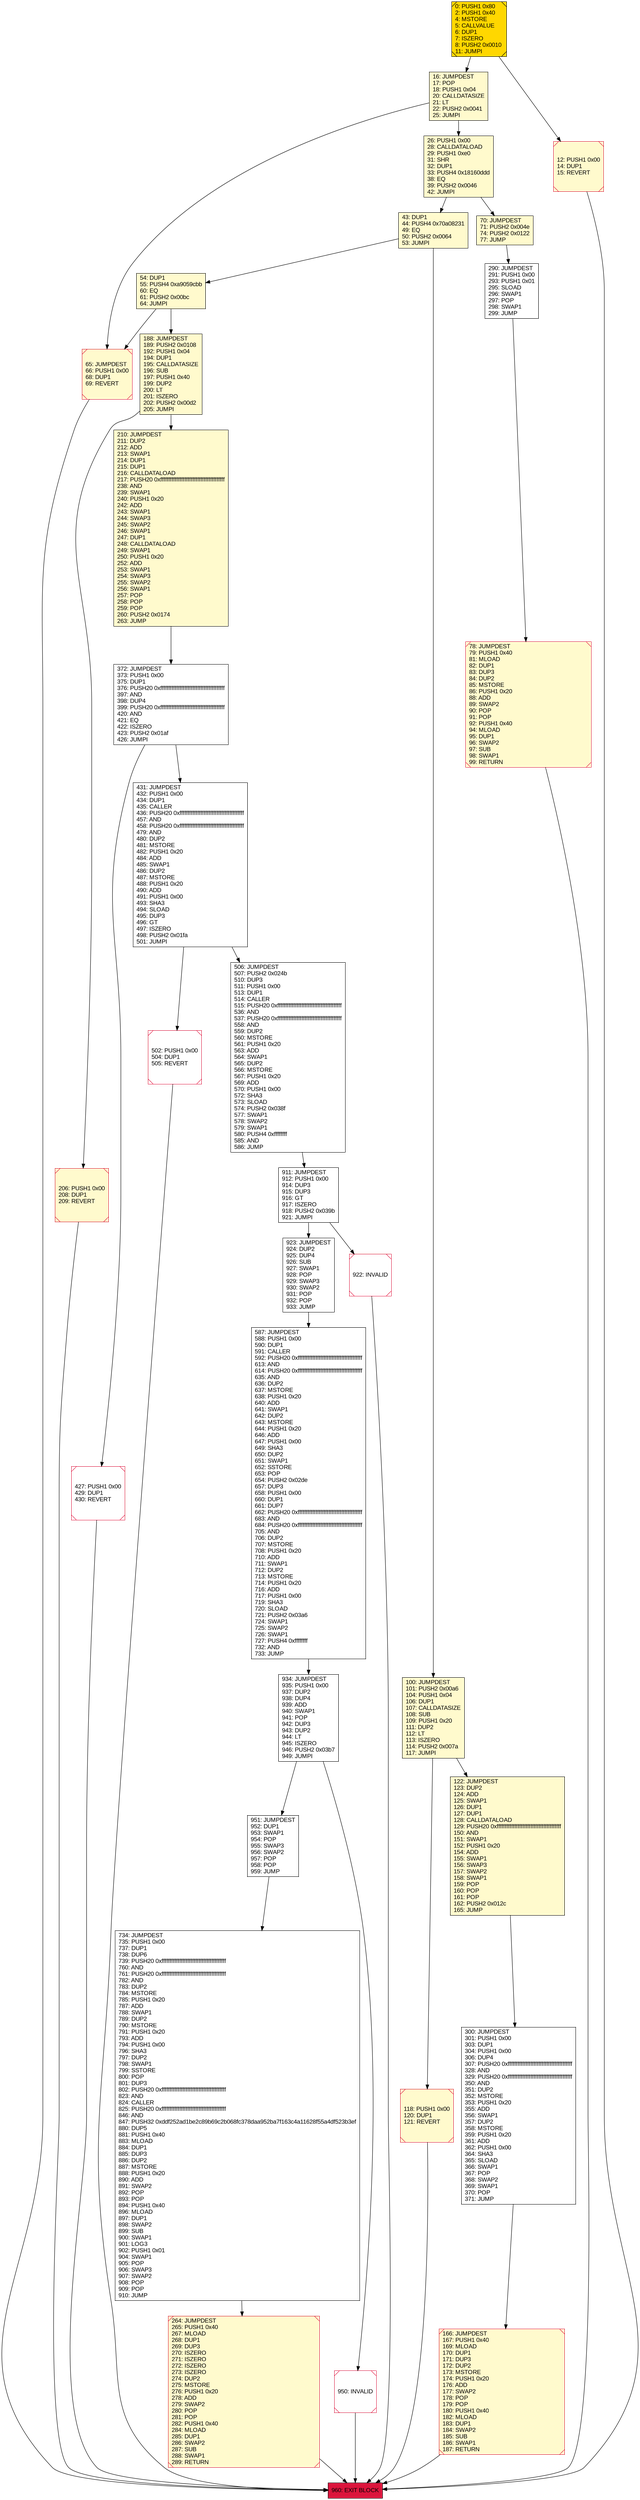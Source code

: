 digraph G {
bgcolor=transparent rankdir=UD;
node [shape=box style=filled color=black fillcolor=white fontname=arial fontcolor=black];
960 [label="960: EXIT BLOCK\l" fillcolor=crimson ];
26 [label="26: PUSH1 0x00\l28: CALLDATALOAD\l29: PUSH1 0xe0\l31: SHR\l32: DUP1\l33: PUSH4 0x18160ddd\l38: EQ\l39: PUSH2 0x0046\l42: JUMPI\l" fillcolor=lemonchiffon ];
734 [label="734: JUMPDEST\l735: PUSH1 0x00\l737: DUP1\l738: DUP6\l739: PUSH20 0xffffffffffffffffffffffffffffffffffffffff\l760: AND\l761: PUSH20 0xffffffffffffffffffffffffffffffffffffffff\l782: AND\l783: DUP2\l784: MSTORE\l785: PUSH1 0x20\l787: ADD\l788: SWAP1\l789: DUP2\l790: MSTORE\l791: PUSH1 0x20\l793: ADD\l794: PUSH1 0x00\l796: SHA3\l797: DUP2\l798: SWAP1\l799: SSTORE\l800: POP\l801: DUP3\l802: PUSH20 0xffffffffffffffffffffffffffffffffffffffff\l823: AND\l824: CALLER\l825: PUSH20 0xffffffffffffffffffffffffffffffffffffffff\l846: AND\l847: PUSH32 0xddf252ad1be2c89b69c2b068fc378daa952ba7f163c4a11628f55a4df523b3ef\l880: DUP5\l881: PUSH1 0x40\l883: MLOAD\l884: DUP1\l885: DUP3\l886: DUP2\l887: MSTORE\l888: PUSH1 0x20\l890: ADD\l891: SWAP2\l892: POP\l893: POP\l894: PUSH1 0x40\l896: MLOAD\l897: DUP1\l898: SWAP2\l899: SUB\l900: SWAP1\l901: LOG3\l902: PUSH1 0x01\l904: SWAP1\l905: POP\l906: SWAP3\l907: SWAP2\l908: POP\l909: POP\l910: JUMP\l" ];
122 [label="122: JUMPDEST\l123: DUP2\l124: ADD\l125: SWAP1\l126: DUP1\l127: DUP1\l128: CALLDATALOAD\l129: PUSH20 0xffffffffffffffffffffffffffffffffffffffff\l150: AND\l151: SWAP1\l152: PUSH1 0x20\l154: ADD\l155: SWAP1\l156: SWAP3\l157: SWAP2\l158: SWAP1\l159: POP\l160: POP\l161: POP\l162: PUSH2 0x012c\l165: JUMP\l" fillcolor=lemonchiffon ];
65 [label="65: JUMPDEST\l66: PUSH1 0x00\l68: DUP1\l69: REVERT\l" fillcolor=lemonchiffon shape=Msquare color=crimson ];
934 [label="934: JUMPDEST\l935: PUSH1 0x00\l937: DUP2\l938: DUP4\l939: ADD\l940: SWAP1\l941: POP\l942: DUP3\l943: DUP2\l944: LT\l945: ISZERO\l946: PUSH2 0x03b7\l949: JUMPI\l" ];
950 [label="950: INVALID\l" shape=Msquare color=crimson ];
427 [label="427: PUSH1 0x00\l429: DUP1\l430: REVERT\l" shape=Msquare color=crimson ];
16 [label="16: JUMPDEST\l17: POP\l18: PUSH1 0x04\l20: CALLDATASIZE\l21: LT\l22: PUSH2 0x0041\l25: JUMPI\l" fillcolor=lemonchiffon ];
372 [label="372: JUMPDEST\l373: PUSH1 0x00\l375: DUP1\l376: PUSH20 0xffffffffffffffffffffffffffffffffffffffff\l397: AND\l398: DUP4\l399: PUSH20 0xffffffffffffffffffffffffffffffffffffffff\l420: AND\l421: EQ\l422: ISZERO\l423: PUSH2 0x01af\l426: JUMPI\l" ];
506 [label="506: JUMPDEST\l507: PUSH2 0x024b\l510: DUP3\l511: PUSH1 0x00\l513: DUP1\l514: CALLER\l515: PUSH20 0xffffffffffffffffffffffffffffffffffffffff\l536: AND\l537: PUSH20 0xffffffffffffffffffffffffffffffffffffffff\l558: AND\l559: DUP2\l560: MSTORE\l561: PUSH1 0x20\l563: ADD\l564: SWAP1\l565: DUP2\l566: MSTORE\l567: PUSH1 0x20\l569: ADD\l570: PUSH1 0x00\l572: SHA3\l573: SLOAD\l574: PUSH2 0x038f\l577: SWAP1\l578: SWAP2\l579: SWAP1\l580: PUSH4 0xffffffff\l585: AND\l586: JUMP\l" ];
166 [label="166: JUMPDEST\l167: PUSH1 0x40\l169: MLOAD\l170: DUP1\l171: DUP3\l172: DUP2\l173: MSTORE\l174: PUSH1 0x20\l176: ADD\l177: SWAP2\l178: POP\l179: POP\l180: PUSH1 0x40\l182: MLOAD\l183: DUP1\l184: SWAP2\l185: SUB\l186: SWAP1\l187: RETURN\l" fillcolor=lemonchiffon shape=Msquare color=crimson ];
118 [label="118: PUSH1 0x00\l120: DUP1\l121: REVERT\l" fillcolor=lemonchiffon shape=Msquare color=crimson ];
210 [label="210: JUMPDEST\l211: DUP2\l212: ADD\l213: SWAP1\l214: DUP1\l215: DUP1\l216: CALLDATALOAD\l217: PUSH20 0xffffffffffffffffffffffffffffffffffffffff\l238: AND\l239: SWAP1\l240: PUSH1 0x20\l242: ADD\l243: SWAP1\l244: SWAP3\l245: SWAP2\l246: SWAP1\l247: DUP1\l248: CALLDATALOAD\l249: SWAP1\l250: PUSH1 0x20\l252: ADD\l253: SWAP1\l254: SWAP3\l255: SWAP2\l256: SWAP1\l257: POP\l258: POP\l259: POP\l260: PUSH2 0x0174\l263: JUMP\l" fillcolor=lemonchiffon ];
502 [label="502: PUSH1 0x00\l504: DUP1\l505: REVERT\l" shape=Msquare color=crimson ];
0 [label="0: PUSH1 0x80\l2: PUSH1 0x40\l4: MSTORE\l5: CALLVALUE\l6: DUP1\l7: ISZERO\l8: PUSH2 0x0010\l11: JUMPI\l" fillcolor=lemonchiffon shape=Msquare fillcolor=gold ];
587 [label="587: JUMPDEST\l588: PUSH1 0x00\l590: DUP1\l591: CALLER\l592: PUSH20 0xffffffffffffffffffffffffffffffffffffffff\l613: AND\l614: PUSH20 0xffffffffffffffffffffffffffffffffffffffff\l635: AND\l636: DUP2\l637: MSTORE\l638: PUSH1 0x20\l640: ADD\l641: SWAP1\l642: DUP2\l643: MSTORE\l644: PUSH1 0x20\l646: ADD\l647: PUSH1 0x00\l649: SHA3\l650: DUP2\l651: SWAP1\l652: SSTORE\l653: POP\l654: PUSH2 0x02de\l657: DUP3\l658: PUSH1 0x00\l660: DUP1\l661: DUP7\l662: PUSH20 0xffffffffffffffffffffffffffffffffffffffff\l683: AND\l684: PUSH20 0xffffffffffffffffffffffffffffffffffffffff\l705: AND\l706: DUP2\l707: MSTORE\l708: PUSH1 0x20\l710: ADD\l711: SWAP1\l712: DUP2\l713: MSTORE\l714: PUSH1 0x20\l716: ADD\l717: PUSH1 0x00\l719: SHA3\l720: SLOAD\l721: PUSH2 0x03a6\l724: SWAP1\l725: SWAP2\l726: SWAP1\l727: PUSH4 0xffffffff\l732: AND\l733: JUMP\l" ];
188 [label="188: JUMPDEST\l189: PUSH2 0x0108\l192: PUSH1 0x04\l194: DUP1\l195: CALLDATASIZE\l196: SUB\l197: PUSH1 0x40\l199: DUP2\l200: LT\l201: ISZERO\l202: PUSH2 0x00d2\l205: JUMPI\l" fillcolor=lemonchiffon ];
431 [label="431: JUMPDEST\l432: PUSH1 0x00\l434: DUP1\l435: CALLER\l436: PUSH20 0xffffffffffffffffffffffffffffffffffffffff\l457: AND\l458: PUSH20 0xffffffffffffffffffffffffffffffffffffffff\l479: AND\l480: DUP2\l481: MSTORE\l482: PUSH1 0x20\l484: ADD\l485: SWAP1\l486: DUP2\l487: MSTORE\l488: PUSH1 0x20\l490: ADD\l491: PUSH1 0x00\l493: SHA3\l494: SLOAD\l495: DUP3\l496: GT\l497: ISZERO\l498: PUSH2 0x01fa\l501: JUMPI\l" ];
923 [label="923: JUMPDEST\l924: DUP2\l925: DUP4\l926: SUB\l927: SWAP1\l928: POP\l929: SWAP3\l930: SWAP2\l931: POP\l932: POP\l933: JUMP\l" ];
922 [label="922: INVALID\l" shape=Msquare color=crimson ];
12 [label="12: PUSH1 0x00\l14: DUP1\l15: REVERT\l" fillcolor=lemonchiffon shape=Msquare color=crimson ];
911 [label="911: JUMPDEST\l912: PUSH1 0x00\l914: DUP3\l915: DUP3\l916: GT\l917: ISZERO\l918: PUSH2 0x039b\l921: JUMPI\l" ];
206 [label="206: PUSH1 0x00\l208: DUP1\l209: REVERT\l" fillcolor=lemonchiffon shape=Msquare color=crimson ];
100 [label="100: JUMPDEST\l101: PUSH2 0x00a6\l104: PUSH1 0x04\l106: DUP1\l107: CALLDATASIZE\l108: SUB\l109: PUSH1 0x20\l111: DUP2\l112: LT\l113: ISZERO\l114: PUSH2 0x007a\l117: JUMPI\l" fillcolor=lemonchiffon ];
54 [label="54: DUP1\l55: PUSH4 0xa9059cbb\l60: EQ\l61: PUSH2 0x00bc\l64: JUMPI\l" fillcolor=lemonchiffon ];
264 [label="264: JUMPDEST\l265: PUSH1 0x40\l267: MLOAD\l268: DUP1\l269: DUP3\l270: ISZERO\l271: ISZERO\l272: ISZERO\l273: ISZERO\l274: DUP2\l275: MSTORE\l276: PUSH1 0x20\l278: ADD\l279: SWAP2\l280: POP\l281: POP\l282: PUSH1 0x40\l284: MLOAD\l285: DUP1\l286: SWAP2\l287: SUB\l288: SWAP1\l289: RETURN\l" fillcolor=lemonchiffon shape=Msquare color=crimson ];
951 [label="951: JUMPDEST\l952: DUP1\l953: SWAP1\l954: POP\l955: SWAP3\l956: SWAP2\l957: POP\l958: POP\l959: JUMP\l" ];
290 [label="290: JUMPDEST\l291: PUSH1 0x00\l293: PUSH1 0x01\l295: SLOAD\l296: SWAP1\l297: POP\l298: SWAP1\l299: JUMP\l" ];
43 [label="43: DUP1\l44: PUSH4 0x70a08231\l49: EQ\l50: PUSH2 0x0064\l53: JUMPI\l" fillcolor=lemonchiffon ];
300 [label="300: JUMPDEST\l301: PUSH1 0x00\l303: DUP1\l304: PUSH1 0x00\l306: DUP4\l307: PUSH20 0xffffffffffffffffffffffffffffffffffffffff\l328: AND\l329: PUSH20 0xffffffffffffffffffffffffffffffffffffffff\l350: AND\l351: DUP2\l352: MSTORE\l353: PUSH1 0x20\l355: ADD\l356: SWAP1\l357: DUP2\l358: MSTORE\l359: PUSH1 0x20\l361: ADD\l362: PUSH1 0x00\l364: SHA3\l365: SLOAD\l366: SWAP1\l367: POP\l368: SWAP2\l369: SWAP1\l370: POP\l371: JUMP\l" ];
70 [label="70: JUMPDEST\l71: PUSH2 0x004e\l74: PUSH2 0x0122\l77: JUMP\l" fillcolor=lemonchiffon ];
78 [label="78: JUMPDEST\l79: PUSH1 0x40\l81: MLOAD\l82: DUP1\l83: DUP3\l84: DUP2\l85: MSTORE\l86: PUSH1 0x20\l88: ADD\l89: SWAP2\l90: POP\l91: POP\l92: PUSH1 0x40\l94: MLOAD\l95: DUP1\l96: SWAP2\l97: SUB\l98: SWAP1\l99: RETURN\l" fillcolor=lemonchiffon shape=Msquare color=crimson ];
934 -> 950;
43 -> 54;
43 -> 100;
65 -> 960;
372 -> 427;
16 -> 65;
950 -> 960;
427 -> 960;
70 -> 290;
290 -> 78;
911 -> 922;
911 -> 923;
16 -> 26;
188 -> 206;
0 -> 16;
54 -> 188;
166 -> 960;
587 -> 934;
118 -> 960;
502 -> 960;
210 -> 372;
506 -> 911;
100 -> 118;
922 -> 960;
12 -> 960;
300 -> 166;
206 -> 960;
372 -> 431;
431 -> 506;
54 -> 65;
100 -> 122;
0 -> 12;
264 -> 960;
734 -> 264;
431 -> 502;
951 -> 734;
26 -> 43;
188 -> 210;
122 -> 300;
934 -> 951;
26 -> 70;
78 -> 960;
923 -> 587;
}
